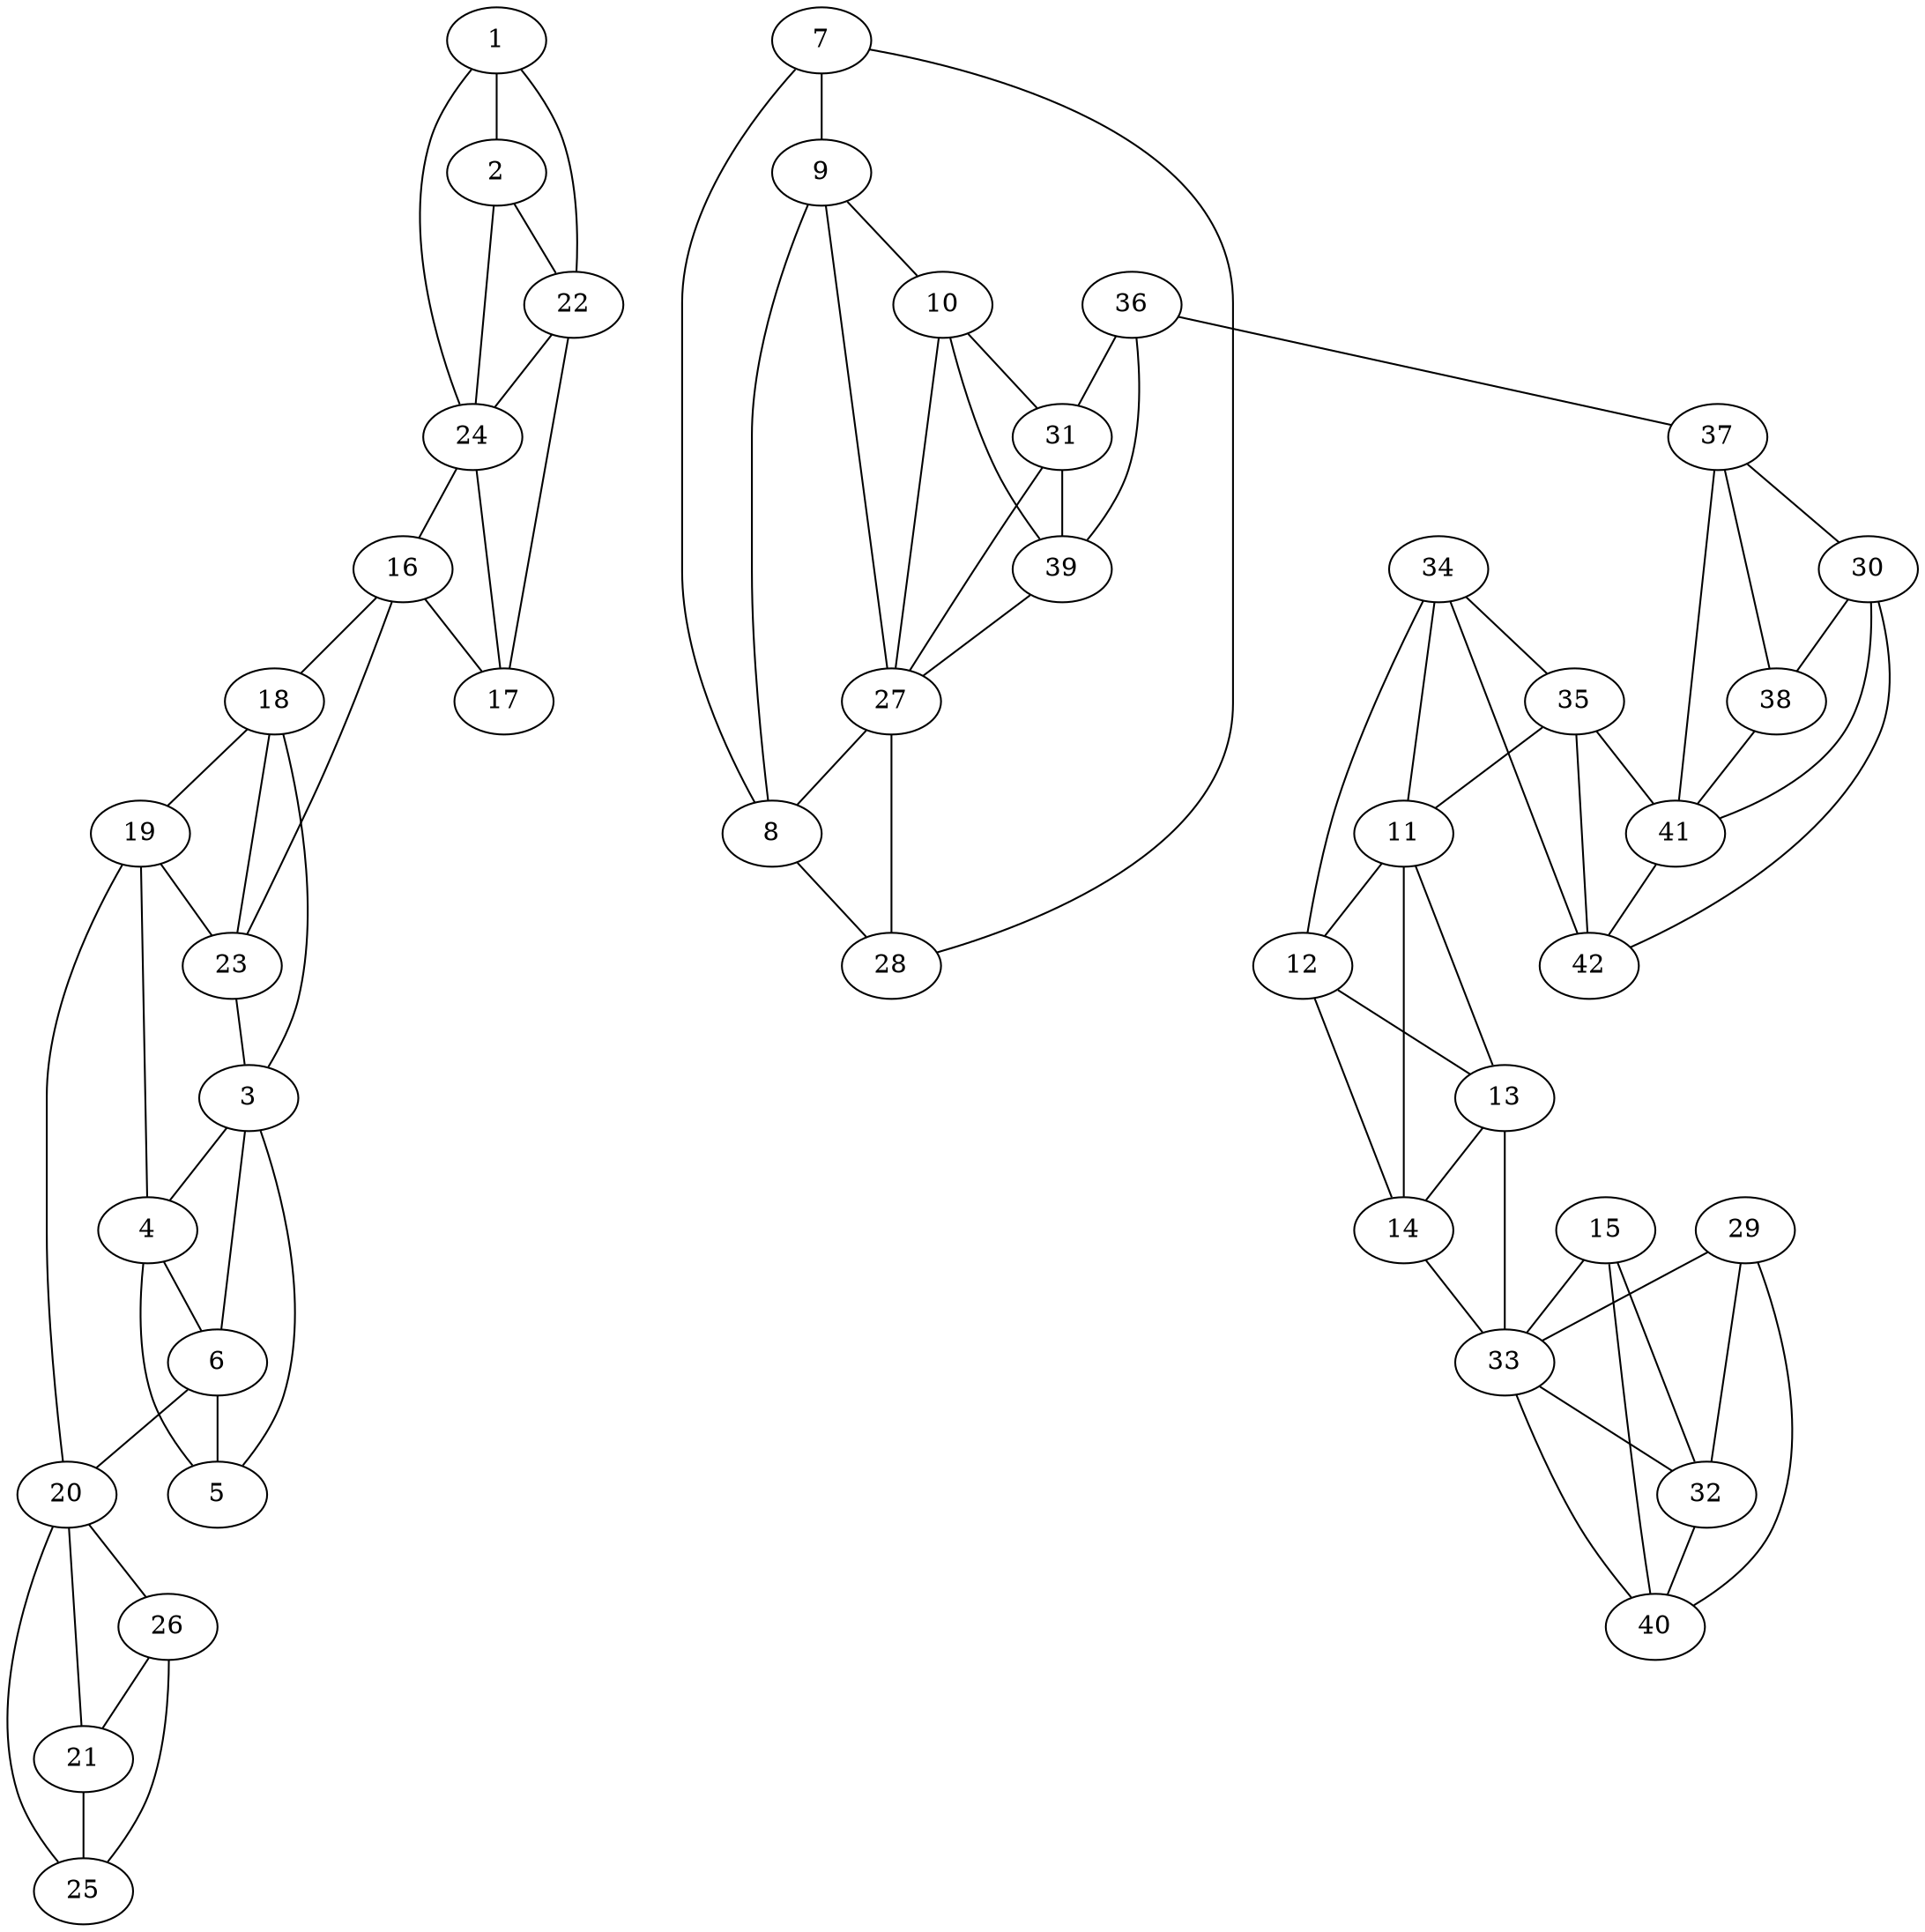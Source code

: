 graph pdb1eo9 {
	1	 [aaLength=6,
		sequence=GGPYVH,
		type=0];
	2	 [aaLength=5,
		sequence=IGLLP,
		type=0];
	1 -- 2	 [distance0="8.103041",
		frequency=1,
		type0=1];
	22	 [aaLength=6,
		sequence=TQGQRI,
		type=1];
	1 -- 22	 [distance0="36.34064",
		frequency=1,
		type0=2];
	24	 [aaLength=2,
		sequence=LE,
		type=1];
	1 -- 24	 [distance0="42.46931",
		frequency=1,
		type0=3];
	2 -- 22	 [distance0="34.77126",
		distance1="20.0",
		frequency=2,
		type0=2,
		type1=4];
	2 -- 24	 [distance0="40.10038",
		frequency=1,
		type0=3];
	3	 [aaLength=5,
		sequence=NTIKP,
		type=0];
	6	 [aaLength=7,
		sequence=KDPVLNS,
		type=0];
	3 -- 6	 [distance0="52.71367",
		frequency=1,
		type0=3];
	5	 [aaLength=6,
		sequence=DDEAEA,
		type=0];
	3 -- 5	 [distance0="40.77315",
		frequency=1,
		type0=2];
	4	 [aaLength=6,
		sequence=LHTRVY,
		type=0];
	3 -- 4	 [distance0="35.31639",
		frequency=1,
		type0=1];
	18	 [aaLength=7,
		sequence=GRKGSTQ,
		type=1];
	3 -- 18	 [distance0="4.0",
		frequency=1,
		type0=4];
	4 -- 6	 [distance0="22.26609",
		frequency=1,
		type0=2];
	4 -- 5	 [distance0="13.75891",
		distance1="1.0",
		frequency=2,
		type0=1,
		type1=4];
	6 -- 5	 [distance0="14.58853",
		frequency=1,
		type0=1];
	20	 [aaLength=6,
		sequence=EWATRR,
		type=1];
	6 -- 20	 [distance0="49.30463",
		distance1="1.0",
		frequency=2,
		type0=3,
		type1=4];
	7	 [aaLength=5,
		sequence=vanDerWaals,
		type=0];
	8	 [aaLength=5,
		sequence=vanDerWaals,
		type=0];
	7 -- 8	 [distance0="18.05078",
		distance1="0.0",
		frequency=2,
		type0=1,
		type1=4];
	9	 [aaLength=6,
		sequence=vanDerWaals,
		type=0];
	7 -- 9	 [distance0="35.78581",
		frequency=1,
		type0=3];
	28	 [aaLength=5,
		sequence=vanDerWaals,
		type=1];
	8 -- 28	 [distance0="33.88259",
		frequency=1,
		type0=3];
	9 -- 8	 [distance0="35.73294",
		frequency=1,
		type0=2];
	10	 [aaLength=5,
		sequence=vanDerWaals,
		type=0];
	9 -- 10	 [distance0="23.27538",
		distance1="0.0",
		frequency=2,
		type0=1,
		type1=4];
	27	 [aaLength=2,
		sequence=vanDerWaals,
		type=1];
	10 -- 27	 [distance0="35.72016",
		frequency=1,
		type0=2];
	31	 [aaLength=10,
		sequence=vanDerWaals,
		type=1];
	10 -- 31	 [distance0="40.93812",
		frequency=1,
		type0=3];
	39	 [aaLength=10,
		sequence=vanDerWaals,
		type=1];
	10 -- 39	 [distance0="0.0",
		frequency=1,
		type0=4];
	11	 [aaLength=5,
		sequence=vanDerWaals,
		type=0];
	12	 [aaLength=7,
		sequence=vanDerWaals,
		type=0];
	11 -- 12	 [distance0="31.89007",
		frequency=1,
		type0=1];
	13	 [aaLength=5,
		sequence=vanDerWaals,
		type=0];
	11 -- 13	 [distance0="32.33528",
		frequency=1,
		type0=2];
	14	 [aaLength=7,
		sequence=vanDerWaals,
		type=0];
	11 -- 14	 [distance0="33.0622",
		frequency=1,
		type0=3];
	34	 [aaLength=7,
		sequence=vanDerWaals,
		type=1];
	11 -- 34	 [distance0="0.0",
		frequency=1,
		type0=5];
	12 -- 13	 [distance0="11.62652",
		distance1="0.0",
		frequency=2,
		type0=1,
		type1=4];
	13 -- 14	 [distance0="11.33107",
		distance1="0.0",
		frequency=2,
		type0=1,
		type1=4];
	33	 [aaLength=4,
		sequence=vanDerWaals,
		type=1];
	13 -- 33	 [distance0="22.46615",
		frequency=1,
		type0=3];
	14 -- 12	 [distance0="17.99617",
		frequency=1,
		type0=2];
	14 -- 33	 [distance0="19.03724",
		distance1="0.0",
		frequency=2,
		type0=3,
		type1=4];
	15	 [aaLength=4,
		sequence=vanDerWaals,
		type=0];
	32	 [aaLength=4,
		sequence=vanDerWaals,
		type=1];
	15 -- 32	 [distance0="20.44185",
		distance1="0.0",
		frequency=2,
		type0=2,
		type1=4];
	15 -- 33	 [distance0="19.02286",
		frequency=1,
		type0=1];
	40	 [aaLength=3,
		sequence=vanDerWaals,
		type=1];
	15 -- 40	 [distance0="23.70378",
		frequency=1,
		type0=3];
	16	 [aaLength=5,
		sequence=KQVDP,
		type=1];
	17	 [aaLength=5,
		sequence=LRDVL,
		type=1];
	16 -- 17	 [distance0="25.0",
		frequency=1,
		type0=2];
	16 -- 18	 [distance0="33.0",
		frequency=1,
		type0=3];
	23	 [aaLength=6,
		sequence=TGADFG,
		type=1];
	16 -- 23	 [distance0="12.0",
		distance1="7.0",
		frequency=2,
		type0=1,
		type1=4];
	17 -- 22	 [distance0="19.0",
		frequency=1,
		type0=2];
	17 -- 24	 [distance0="12.0",
		frequency=1,
		type0=1];
	19	 [aaLength=7,
		sequence=IFARGIN,
		type=1];
	18 -- 19	 [distance0="14.0",
		distance1="7.0",
		frequency=2,
		type0=1,
		type1=4];
	18 -- 23	 [distance0="21.0",
		frequency=1,
		type0=2];
	19 -- 4	 [distance0="2.0",
		frequency=1,
		type0=4];
	19 -- 20	 [distance0="32.0",
		frequency=1,
		type0=2];
	19 -- 23	 [distance0="35.0",
		frequency=1,
		type0=3];
	21	 [aaLength=4,
		sequence=AKRE,
		type=1];
	20 -- 21	 [distance0="10.0",
		distance1="4.0",
		frequency=2,
		type0=1,
		type1=4];
	25	 [aaLength=2,
		sequence=DG,
		type=1];
	20 -- 25	 [distance0="16.0",
		frequency=1,
		type0=2];
	26	 [aaLength=2,
		sequence=IQ,
		type=1];
	20 -- 26	 [distance0="27.0",
		frequency=1,
		type0=3];
	21 -- 25	 [distance0="6.0",
		distance1="2.0",
		frequency=2,
		type0=1,
		type1=4];
	22 -- 24	 [distance0="7.0",
		distance1="1.0",
		frequency=2,
		type0=1,
		type1=4];
	23 -- 3	 [distance0="6.0",
		frequency=1,
		type0=4];
	24 -- 16	 [distance0="37.0",
		frequency=1,
		type0=3];
	26 -- 21	 [distance0="17.0",
		frequency=1,
		type0=2];
	26 -- 25	 [distance0="11.0",
		frequency=1,
		type0=1];
	27 -- 8	 [distance0="30.2825",
		frequency=1,
		type0=1];
	27 -- 9	 [distance0="0.0",
		frequency=1,
		type0=4];
	27 -- 28	 [distance0="33.0",
		frequency=1,
		type0=2];
	28 -- 7	 [distance0="27.13827",
		distance1="0.0",
		frequency=2,
		type0=1,
		type1=4];
	29	 [aaLength=4,
		sequence=vanDerWaals,
		type=1];
	29 -- 32	 [distance0="11.0",
		frequency=1,
		type0=2];
	29 -- 33	 [distance0="25.0",
		frequency=1,
		type0=3];
	29 -- 40	 [distance0="5.0",
		frequency=1,
		type0=1];
	30	 [aaLength=7,
		sequence=vanDerWaals,
		type=1];
	38	 [aaLength=7,
		sequence=vanDerWaals,
		type=1];
	30 -- 38	 [distance0="0.0",
		frequency=1,
		type0=5];
	31 -- 27	 [distance0="40.0",
		frequency=1,
		type0=3];
	31 -- 39	 [distance0="0.0",
		frequency=1,
		type0=1];
	32 -- 40	 [distance0="6.0",
		distance1="0.0",
		frequency=2,
		type0=1,
		type1=4];
	33 -- 32	 [distance0="14.0",
		frequency=1,
		type0=1];
	34 -- 12	 [distance0="12.8667",
		distance1="0.0",
		frequency=2,
		type0=1,
		type1=4];
	35	 [aaLength=7,
		sequence=vanDerWaals,
		type=1];
	34 -- 35	 [distance0="14.0",
		frequency=1,
		type0=2];
	42	 [aaLength=3,
		sequence=vanDerWaals,
		type=1];
	34 -- 42	 [distance0="19.0",
		frequency=1,
		type0=3];
	35 -- 11	 [distance0="0.0",
		frequency=1,
		type0=4];
	41	 [aaLength=3,
		sequence=vanDerWaals,
		type=1];
	35 -- 41	 [distance0="13.0",
		frequency=1,
		type0=2];
	35 -- 42	 [distance0="5.0",
		frequency=1,
		type0=1];
	36	 [aaLength=5,
		sequence=vanDerWaals,
		type=1];
	36 -- 31	 [distance0="19.0",
		frequency=1,
		type0=1];
	37	 [aaLength=5,
		sequence=vanDerWaals,
		type=1];
	36 -- 37	 [distance0="30.0",
		distance1="0.0",
		frequency=2,
		type0=3,
		type1=4];
	36 -- 39	 [distance0="19.0",
		frequency=1,
		type0=2];
	37 -- 30	 [distance0="10.0",
		distance1="0.0",
		frequency=2,
		type0=1,
		type1=4];
	37 -- 38	 [distance0="10.0",
		frequency=1,
		type0=2];
	37 -- 41	 [distance0="21.0",
		frequency=1,
		type0=3];
	38 -- 41	 [distance0="11.0",
		distance1="0.0",
		frequency=2,
		type0=3,
		type1=4];
	39 -- 27	 [distance0="40.0",
		frequency=1,
		type0=3];
	40 -- 33	 [distance0="20.0",
		frequency=1,
		type0=3];
	41 -- 30	 [distance0="11.0",
		frequency=1,
		type0=2];
	41 -- 42	 [distance0="8.0",
		distance1="0.0",
		frequency=2,
		type0=1,
		type1=4];
	42 -- 30	 [distance0="19.0",
		frequency=1,
		type0=3];
}
